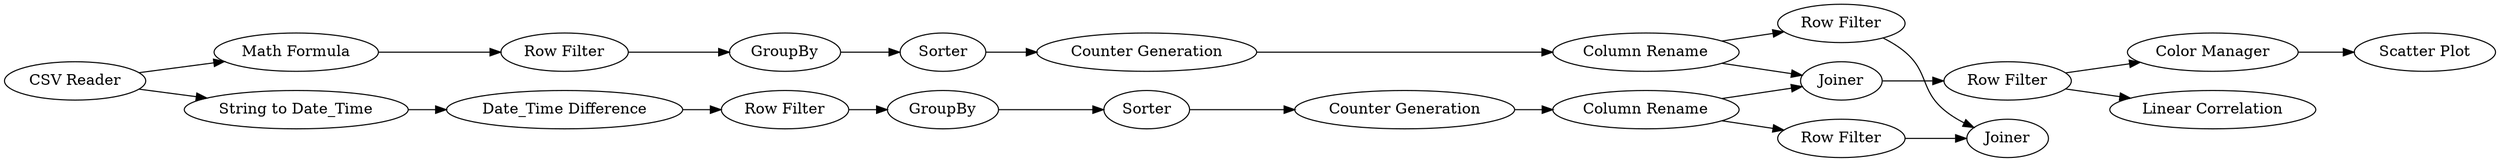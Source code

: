 digraph {
	1 [label="CSV Reader"]
	3 [label="Math Formula"]
	6 [label="Row Filter"]
	7 [label="String to Date_Time"]
	8 [label="Date_Time Difference"]
	12 [label="Row Filter"]
	13 [label=Joiner]
	18 [label="Scatter Plot"]
	19 [label="Row Filter"]
	20 [label="Color Manager"]
	21 [label="Linear Correlation"]
	2 [label="Row Filter"]
	4 [label=GroupBy]
	5 [label=Sorter]
	14 [label="Counter Generation"]
	16 [label="Column Rename"]
	9 [label="Row Filter"]
	10 [label=GroupBy]
	11 [label=Sorter]
	15 [label="Counter Generation"]
	17 [label="Column Rename"]
	24 [label=Joiner]
	2 -> 4
	4 -> 5
	5 -> 14
	14 -> 16
	9 -> 10
	10 -> 11
	11 -> 15
	15 -> 17
	1 -> 3
	1 -> 7
	3 -> 2
	6 -> 24
	7 -> 8
	8 -> 9
	12 -> 24
	13 -> 19
	19 -> 20
	19 -> 21
	20 -> 18
	16 -> 6
	16 -> 13
	17 -> 12
	17 -> 13
	rankdir=LR
}

